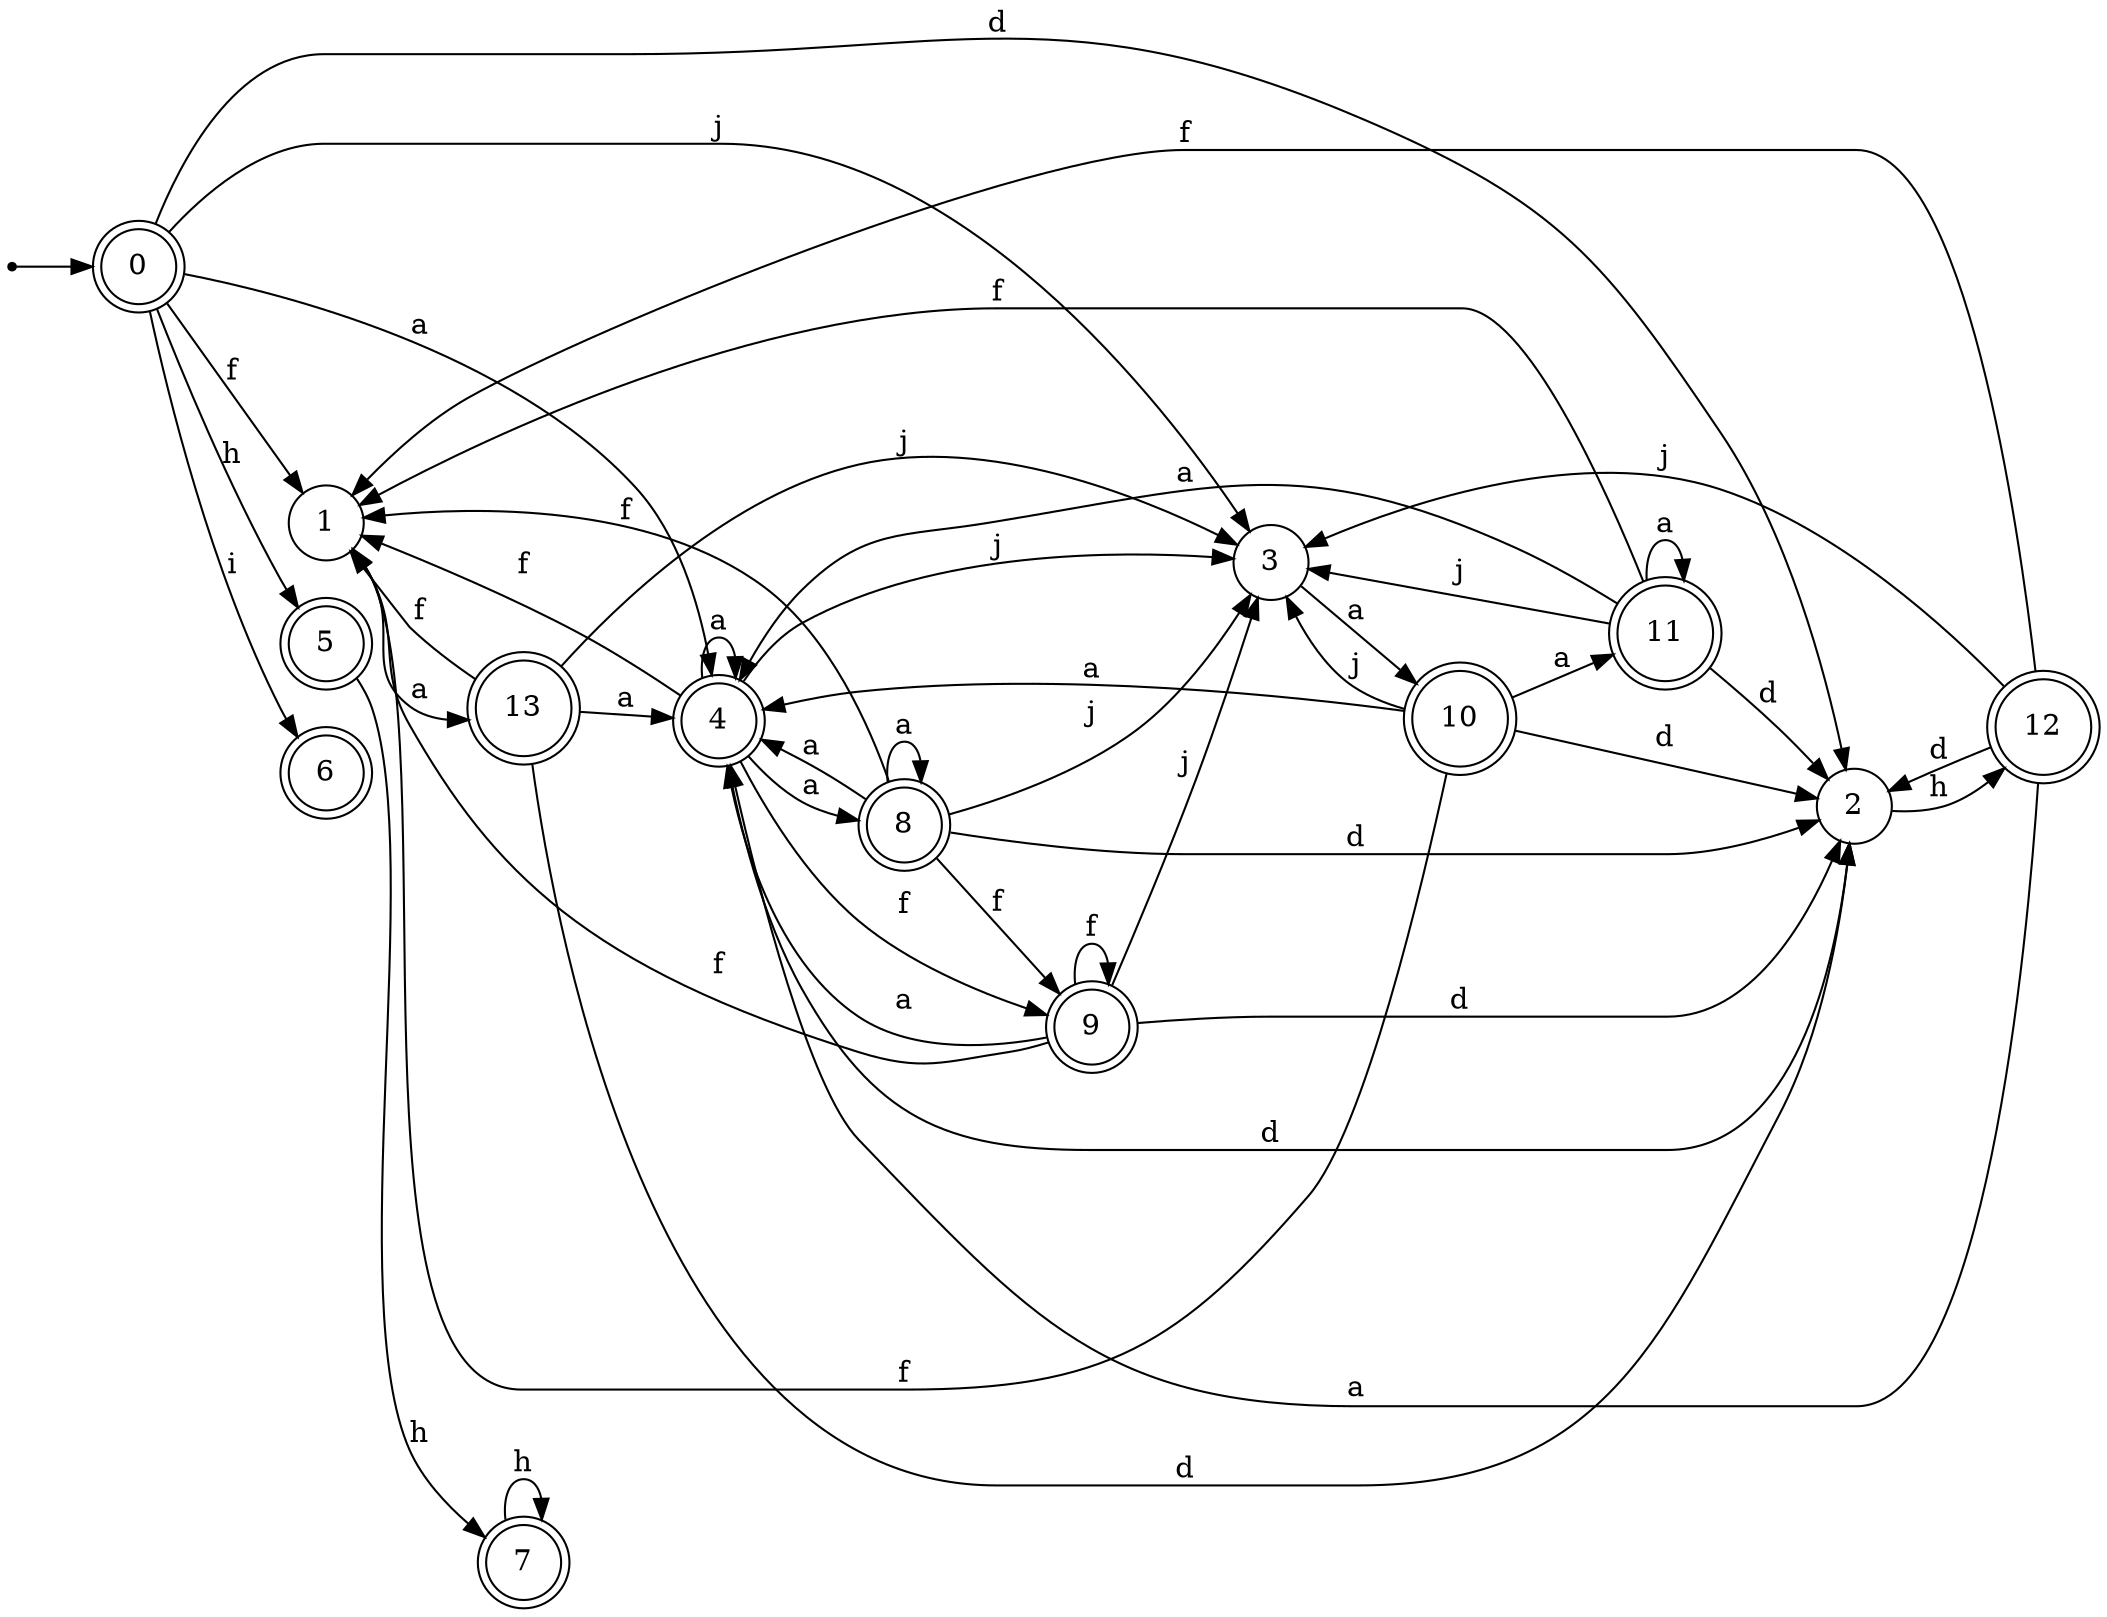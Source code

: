 digraph finite_state_machine {
rankdir=LR;
size="20,20";
node [shape = point]; "dummy0"
node [shape = doublecircle]; "0";"dummy0" -> "0";
node [shape = circle]; "1";
node [shape = circle]; "2";
node [shape = circle]; "3";
node [shape = doublecircle]; "4";node [shape = doublecircle]; "5";node [shape = doublecircle]; "6";node [shape = doublecircle]; "7";node [shape = doublecircle]; "8";node [shape = doublecircle]; "9";node [shape = doublecircle]; "10";node [shape = doublecircle]; "11";node [shape = doublecircle]; "12";node [shape = doublecircle]; "13";"0" -> "1" [label = "f"];
 "0" -> "2" [label = "d"];
 "0" -> "3" [label = "j"];
 "0" -> "4" [label = "a"];
 "0" -> "5" [label = "h"];
 "0" -> "6" [label = "i"];
 "5" -> "7" [label = "h"];
 "7" -> "7" [label = "h"];
 "4" -> "8" [label = "a"];
 "4" -> "4" [label = "a"];
 "4" -> "9" [label = "f"];
 "4" -> "1" [label = "f"];
 "4" -> "2" [label = "d"];
 "4" -> "3" [label = "j"];
 "9" -> "9" [label = "f"];
 "9" -> "1" [label = "f"];
 "9" -> "4" [label = "a"];
 "9" -> "2" [label = "d"];
 "9" -> "3" [label = "j"];
 "8" -> "8" [label = "a"];
 "8" -> "4" [label = "a"];
 "8" -> "9" [label = "f"];
 "8" -> "1" [label = "f"];
 "8" -> "2" [label = "d"];
 "8" -> "3" [label = "j"];
 "3" -> "10" [label = "a"];
 "10" -> "3" [label = "j"];
 "10" -> "11" [label = "a"];
 "10" -> "4" [label = "a"];
 "10" -> "1" [label = "f"];
 "10" -> "2" [label = "d"];
 "11" -> "11" [label = "a"];
 "11" -> "4" [label = "a"];
 "11" -> "3" [label = "j"];
 "11" -> "1" [label = "f"];
 "11" -> "2" [label = "d"];
 "2" -> "12" [label = "h"];
 "12" -> "2" [label = "d"];
 "12" -> "1" [label = "f"];
 "12" -> "3" [label = "j"];
 "12" -> "4" [label = "a"];
 "1" -> "13" [label = "a"];
 "13" -> "1" [label = "f"];
 "13" -> "2" [label = "d"];
 "13" -> "3" [label = "j"];
 "13" -> "4" [label = "a"];
 }
